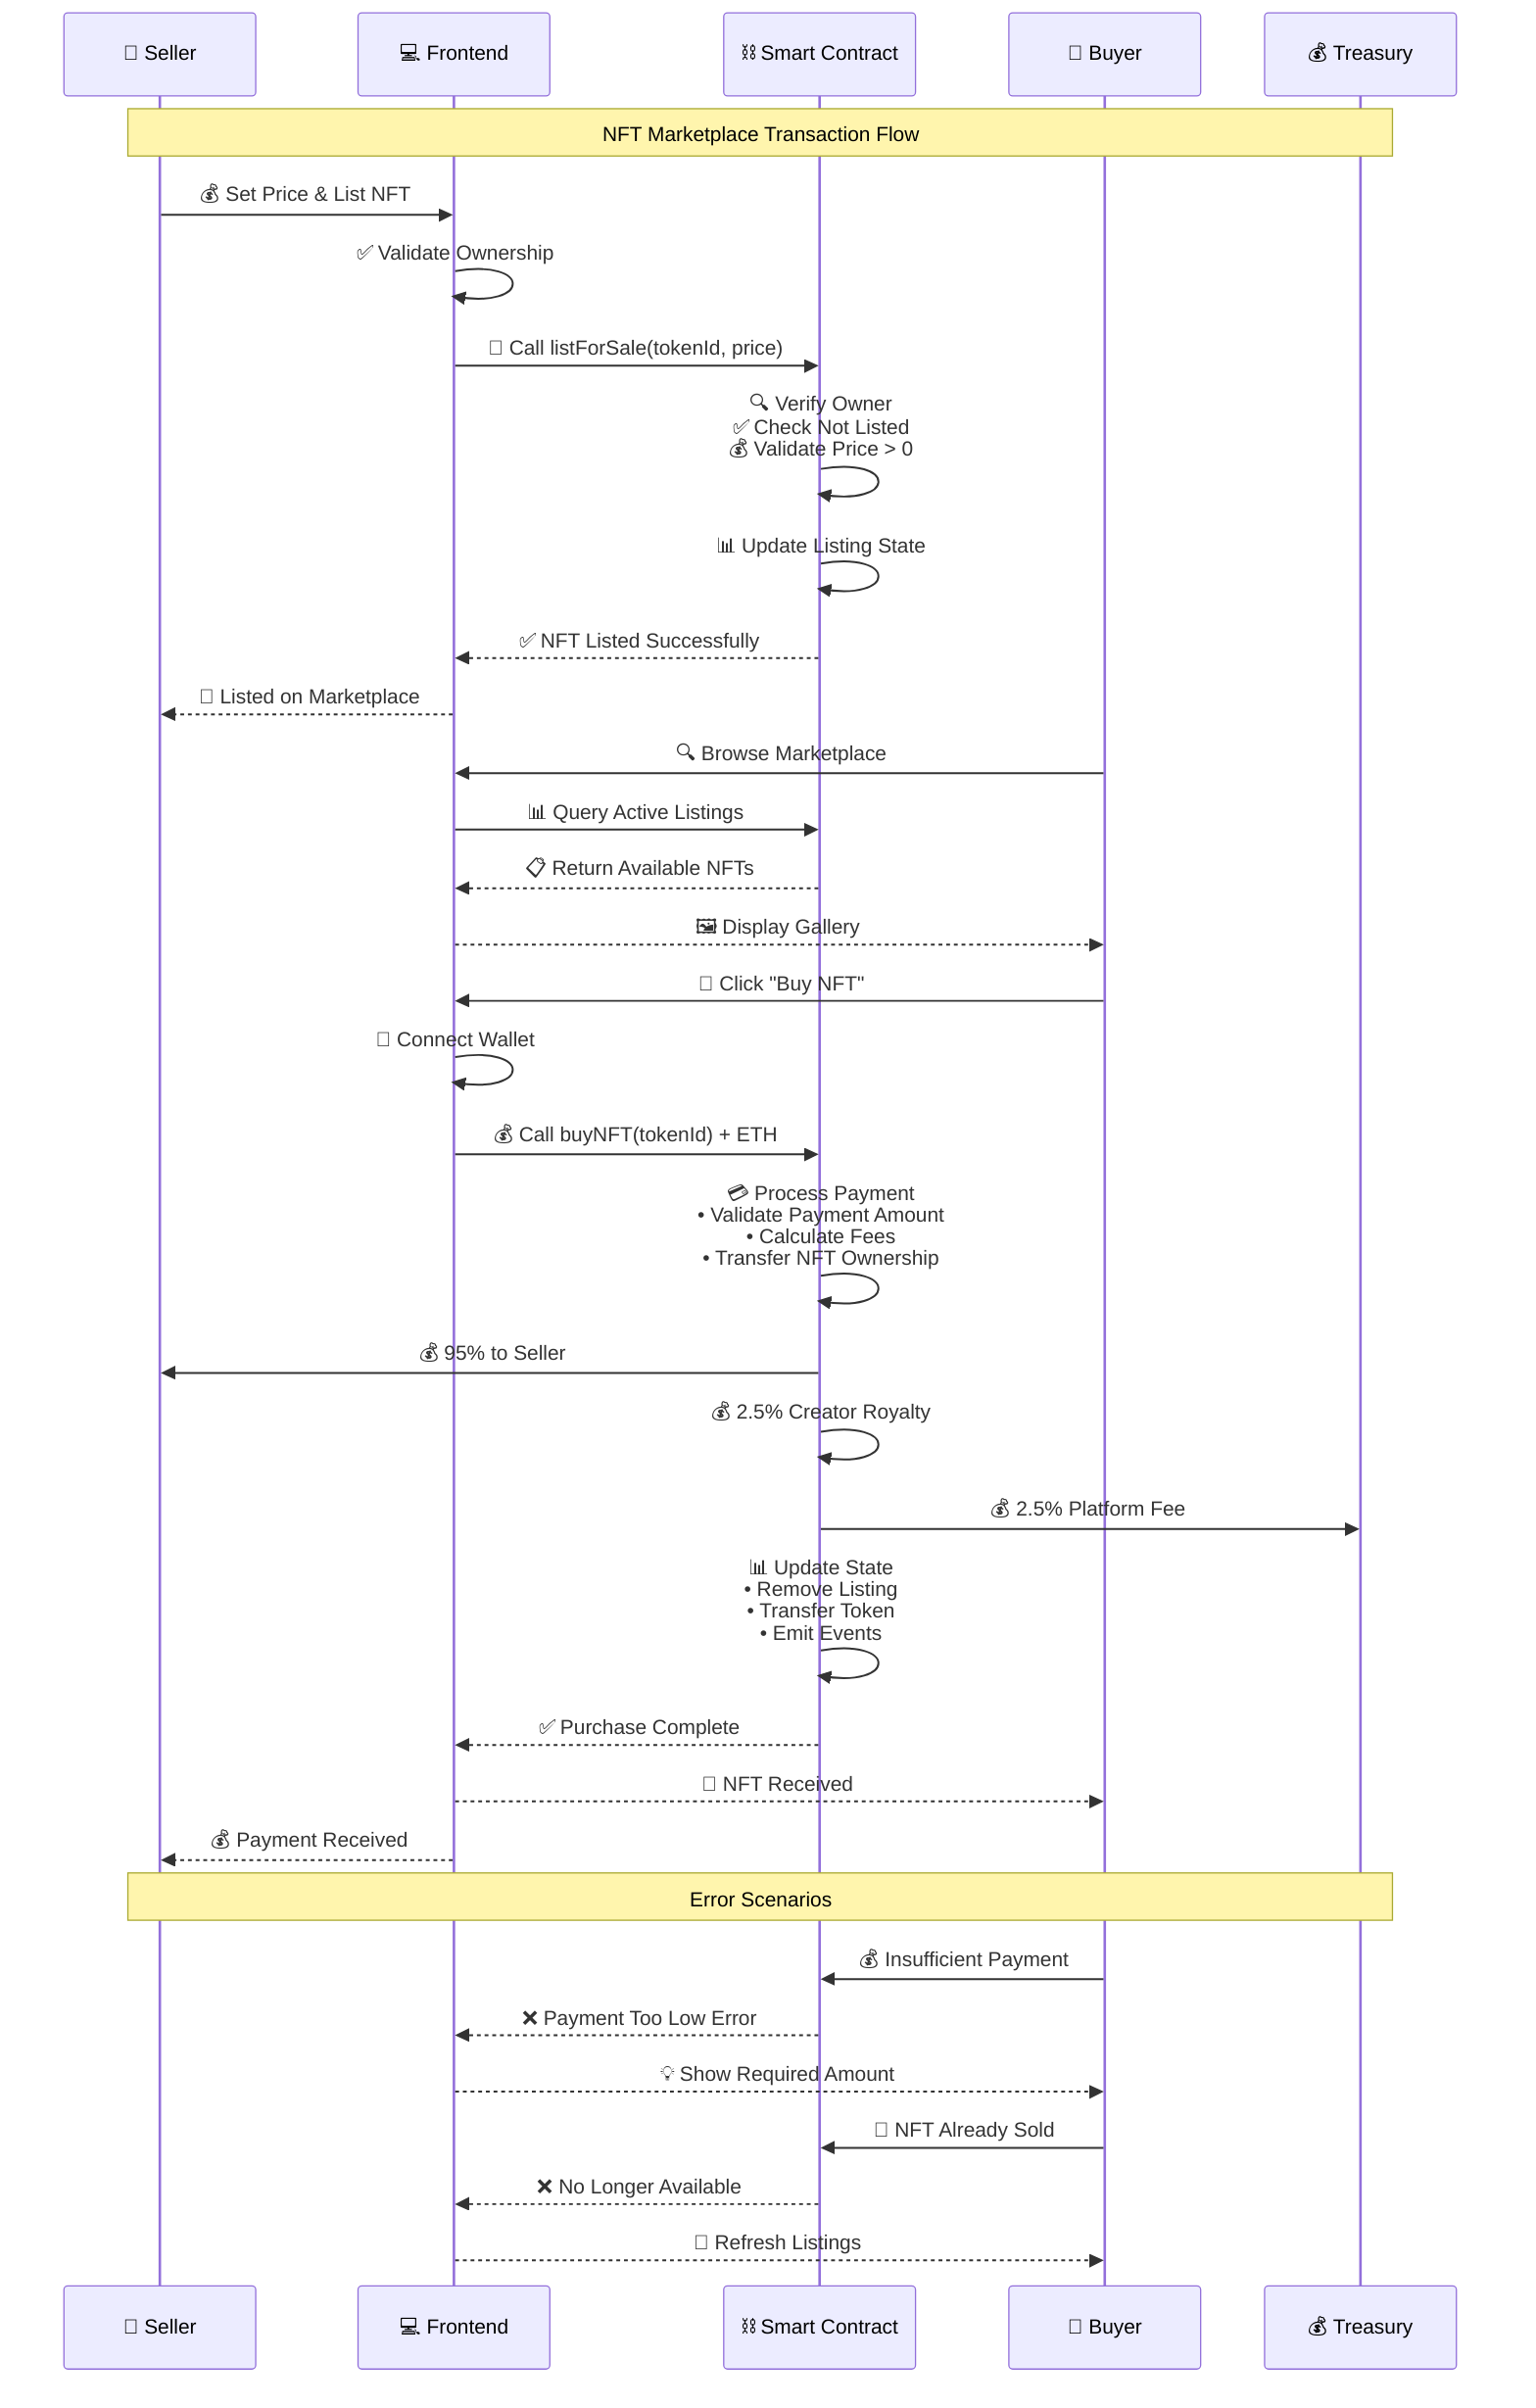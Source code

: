 sequenceDiagram
    participant S as 🏪 Seller
    participant F as 💻 Frontend
    participant BC as ⛓️ Smart Contract
    participant B as 🛒 Buyer
    participant T as 💰 Treasury
    
    Note over S,T: NFT Marketplace Transaction Flow
    
    %% Listing Phase
    S->>F: 💰 Set Price & List NFT
    F->>F: ✅ Validate Ownership
    F->>BC: 📝 Call listForSale(tokenId, price)
    BC->>BC: 🔍 Verify Owner<br/>✅ Check Not Listed<br/>💰 Validate Price > 0
    BC->>BC: 📊 Update Listing State
    BC-->>F: ✅ NFT Listed Successfully
    F-->>S: 🎉 Listed on Marketplace
    
    %% Discovery Phase  
    B->>F: 🔍 Browse Marketplace
    F->>BC: 📊 Query Active Listings
    BC-->>F: 📋 Return Available NFTs
    F-->>B: 🖼️ Display Gallery
    
    %% Purchase Phase
    B->>F: 🛒 Click "Buy NFT"
    F->>F: 🔗 Connect Wallet
    F->>BC: 💰 Call buyNFT(tokenId) + ETH
    
    BC->>BC: 💳 Process Payment<br/>• Validate Payment Amount<br/>• Calculate Fees<br/>• Transfer NFT Ownership
    
    %% Payment Distribution
    BC->>S: 💰 95% to Seller
    BC->>BC: 💰 2.5% Creator Royalty
    BC->>T: 💰 2.5% Platform Fee
    
    BC->>BC: 📊 Update State<br/>• Remove Listing<br/>• Transfer Token<br/>• Emit Events
    
    BC-->>F: ✅ Purchase Complete
    F-->>B: 🎉 NFT Received
    F-->>S: 💰 Payment Received
    
    Note over S,T: Error Scenarios
    
    B->>BC: 💰 Insufficient Payment
    BC-->>F: ❌ Payment Too Low Error
    F-->>B: 💡 Show Required Amount
    
    B->>BC: 🔄 NFT Already Sold
    BC-->>F: ❌ No Longer Available
    F-->>B: 🔄 Refresh Listings